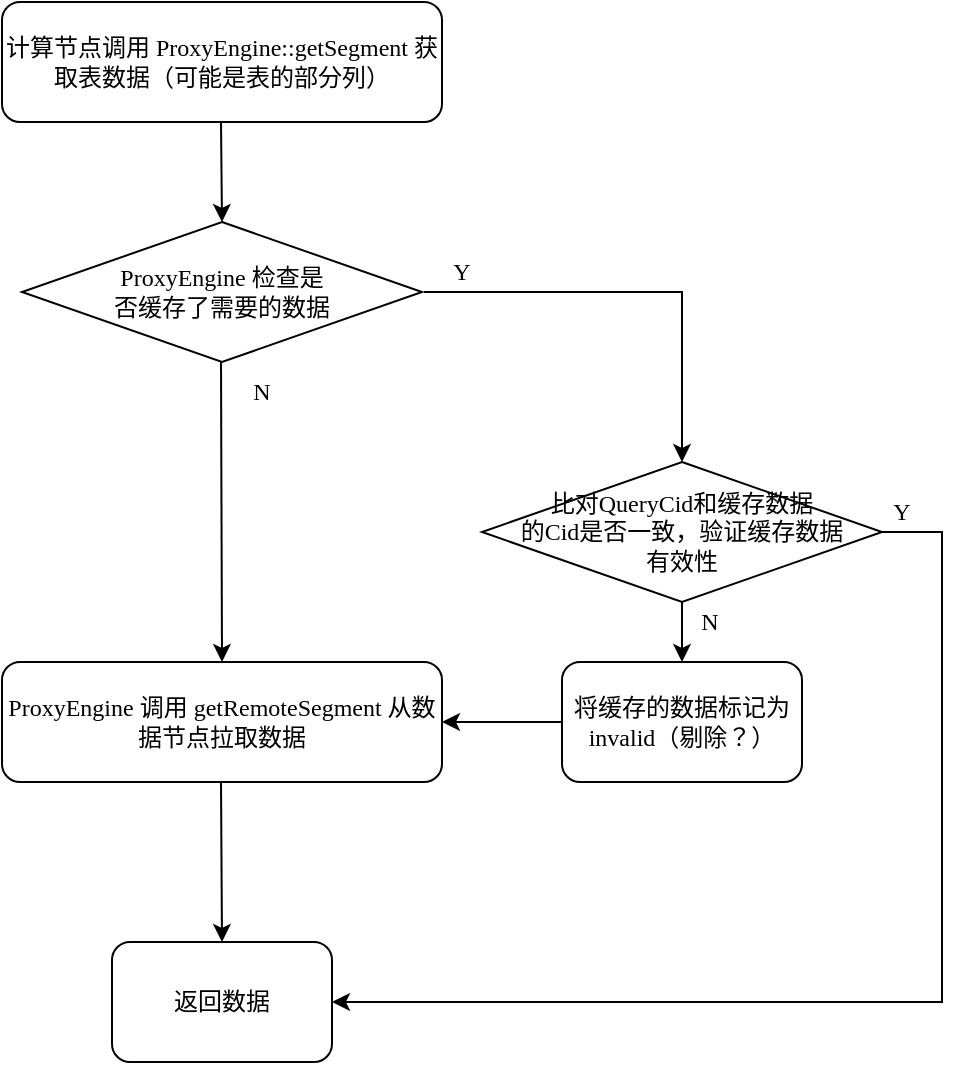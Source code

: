 <mxfile version="24.6.4" type="github">
  <diagram name="第 1 页" id="xPfh4IP5ZBfr27BcKs77">
    <mxGraphModel dx="611" dy="1586" grid="1" gridSize="10" guides="1" tooltips="1" connect="1" arrows="1" fold="1" page="1" pageScale="1" pageWidth="827" pageHeight="1169" math="0" shadow="0">
      <root>
        <mxCell id="0" />
        <mxCell id="1" parent="0" />
        <mxCell id="Pok2jLCqyrNNW6y7tCXJ-1" value="&lt;font face=&quot;Comic Sans MS&quot;&gt;计算节点调用 ProxyEngine::getSegment 获取表数据（可能是表的部分列）&lt;/font&gt;" style="rounded=1;whiteSpace=wrap;html=1;" vertex="1" parent="1">
          <mxGeometry x="90" y="260" width="220" height="60" as="geometry" />
        </mxCell>
        <mxCell id="Pok2jLCqyrNNW6y7tCXJ-2" value="" style="endArrow=classic;html=1;rounded=0;" edge="1" parent="1">
          <mxGeometry width="50" height="50" relative="1" as="geometry">
            <mxPoint x="199.5" y="320" as="sourcePoint" />
            <mxPoint x="200" y="370" as="targetPoint" />
          </mxGeometry>
        </mxCell>
        <mxCell id="Pok2jLCqyrNNW6y7tCXJ-3" value="&lt;font face=&quot;Comic Sans MS&quot;&gt;ProxyEngine 调用 getRemoteSegment 从数据节点拉取数据&lt;/font&gt;" style="rounded=1;whiteSpace=wrap;html=1;" vertex="1" parent="1">
          <mxGeometry x="90" y="590" width="220" height="60" as="geometry" />
        </mxCell>
        <mxCell id="Pok2jLCqyrNNW6y7tCXJ-4" value="&lt;span style=&quot;font-family: &amp;quot;Comic Sans MS&amp;quot;;&quot;&gt;ProxyEngine 检查是&lt;/span&gt;&lt;div&gt;&lt;span style=&quot;font-family: &amp;quot;Comic Sans MS&amp;quot;;&quot;&gt;否&lt;/span&gt;&lt;span style=&quot;font-family: &amp;quot;Comic Sans MS&amp;quot;; background-color: initial;&quot;&gt;缓存了需要的数据&lt;/span&gt;&lt;/div&gt;" style="rhombus;whiteSpace=wrap;html=1;" vertex="1" parent="1">
          <mxGeometry x="100" y="370" width="200" height="70" as="geometry" />
        </mxCell>
        <mxCell id="Pok2jLCqyrNNW6y7tCXJ-5" value="" style="endArrow=classic;html=1;rounded=0;entryX=0.5;entryY=0;entryDx=0;entryDy=0;" edge="1" parent="1" target="Pok2jLCqyrNNW6y7tCXJ-3">
          <mxGeometry width="50" height="50" relative="1" as="geometry">
            <mxPoint x="199.5" y="440" as="sourcePoint" />
            <mxPoint x="200" y="580" as="targetPoint" />
          </mxGeometry>
        </mxCell>
        <mxCell id="Pok2jLCqyrNNW6y7tCXJ-6" value="&lt;font face=&quot;Comic Sans MS&quot;&gt;N&lt;/font&gt;" style="text;html=1;align=center;verticalAlign=middle;whiteSpace=wrap;rounded=0;" vertex="1" parent="1">
          <mxGeometry x="190" y="440" width="60" height="30" as="geometry" />
        </mxCell>
        <mxCell id="Pok2jLCqyrNNW6y7tCXJ-8" value="" style="endArrow=classic;html=1;rounded=0;entryX=0.5;entryY=0;entryDx=0;entryDy=0;" edge="1" parent="1">
          <mxGeometry width="50" height="50" relative="1" as="geometry">
            <mxPoint x="301" y="405" as="sourcePoint" />
            <mxPoint x="430" y="490" as="targetPoint" />
            <Array as="points">
              <mxPoint x="430" y="405" />
            </Array>
          </mxGeometry>
        </mxCell>
        <mxCell id="Pok2jLCqyrNNW6y7tCXJ-9" value="&lt;font face=&quot;Comic Sans MS&quot;&gt;Y&lt;/font&gt;" style="text;html=1;align=center;verticalAlign=middle;whiteSpace=wrap;rounded=0;" vertex="1" parent="1">
          <mxGeometry x="290" y="380" width="60" height="30" as="geometry" />
        </mxCell>
        <mxCell id="Pok2jLCqyrNNW6y7tCXJ-15" value="&lt;span style=&quot;font-family: &amp;quot;Comic Sans MS&amp;quot;;&quot;&gt;比对QueryCid和缓存数据&lt;/span&gt;&lt;div&gt;&lt;span style=&quot;font-family: &amp;quot;Comic Sans MS&amp;quot;;&quot;&gt;的Cid是否一致，验证缓存数据&lt;/span&gt;&lt;/div&gt;&lt;div&gt;&lt;span style=&quot;font-family: &amp;quot;Comic Sans MS&amp;quot;; background-color: initial;&quot;&gt;有效性&lt;/span&gt;&lt;/div&gt;" style="rhombus;whiteSpace=wrap;html=1;" vertex="1" parent="1">
          <mxGeometry x="330" y="490" width="200" height="70" as="geometry" />
        </mxCell>
        <mxCell id="Pok2jLCqyrNNW6y7tCXJ-16" value="" style="endArrow=classic;html=1;rounded=0;" edge="1" parent="1">
          <mxGeometry width="50" height="50" relative="1" as="geometry">
            <mxPoint x="430" y="560" as="sourcePoint" />
            <mxPoint x="430" y="590" as="targetPoint" />
          </mxGeometry>
        </mxCell>
        <mxCell id="Pok2jLCqyrNNW6y7tCXJ-17" value="&lt;font face=&quot;Comic Sans MS&quot;&gt;N&lt;/font&gt;" style="text;html=1;align=center;verticalAlign=middle;whiteSpace=wrap;rounded=0;" vertex="1" parent="1">
          <mxGeometry x="414" y="555" width="60" height="30" as="geometry" />
        </mxCell>
        <mxCell id="Pok2jLCqyrNNW6y7tCXJ-18" value="" style="endArrow=classic;html=1;rounded=0;entryX=1;entryY=0.5;entryDx=0;entryDy=0;" edge="1" parent="1" target="Pok2jLCqyrNNW6y7tCXJ-24">
          <mxGeometry width="50" height="50" relative="1" as="geometry">
            <mxPoint x="530" y="525" as="sourcePoint" />
            <mxPoint x="440" y="770" as="targetPoint" />
            <Array as="points">
              <mxPoint x="560" y="525" />
              <mxPoint x="560" y="760" />
            </Array>
          </mxGeometry>
        </mxCell>
        <mxCell id="Pok2jLCqyrNNW6y7tCXJ-19" value="&lt;font face=&quot;Comic Sans MS&quot;&gt;Y&lt;/font&gt;" style="text;html=1;align=center;verticalAlign=middle;whiteSpace=wrap;rounded=0;" vertex="1" parent="1">
          <mxGeometry x="510" y="500" width="60" height="30" as="geometry" />
        </mxCell>
        <mxCell id="Pok2jLCqyrNNW6y7tCXJ-21" value="&lt;font face=&quot;Comic Sans MS&quot;&gt;将缓存的数据标记为invalid（剔除？）&lt;/font&gt;" style="rounded=1;whiteSpace=wrap;html=1;" vertex="1" parent="1">
          <mxGeometry x="370" y="590" width="120" height="60" as="geometry" />
        </mxCell>
        <mxCell id="Pok2jLCqyrNNW6y7tCXJ-22" value="" style="endArrow=classic;html=1;rounded=0;exitX=0;exitY=0.5;exitDx=0;exitDy=0;entryX=1;entryY=0.5;entryDx=0;entryDy=0;" edge="1" parent="1" source="Pok2jLCqyrNNW6y7tCXJ-21" target="Pok2jLCqyrNNW6y7tCXJ-3">
          <mxGeometry width="50" height="50" relative="1" as="geometry">
            <mxPoint x="319" y="540" as="sourcePoint" />
            <mxPoint x="319.5" y="620" as="targetPoint" />
          </mxGeometry>
        </mxCell>
        <mxCell id="Pok2jLCqyrNNW6y7tCXJ-23" value="" style="endArrow=classic;html=1;rounded=0;" edge="1" parent="1">
          <mxGeometry width="50" height="50" relative="1" as="geometry">
            <mxPoint x="199.5" y="650" as="sourcePoint" />
            <mxPoint x="200" y="730" as="targetPoint" />
          </mxGeometry>
        </mxCell>
        <mxCell id="Pok2jLCqyrNNW6y7tCXJ-24" value="&lt;font face=&quot;Comic Sans MS&quot;&gt;返回数据&lt;/font&gt;" style="rounded=1;whiteSpace=wrap;html=1;" vertex="1" parent="1">
          <mxGeometry x="145" y="730" width="110" height="60" as="geometry" />
        </mxCell>
      </root>
    </mxGraphModel>
  </diagram>
</mxfile>
